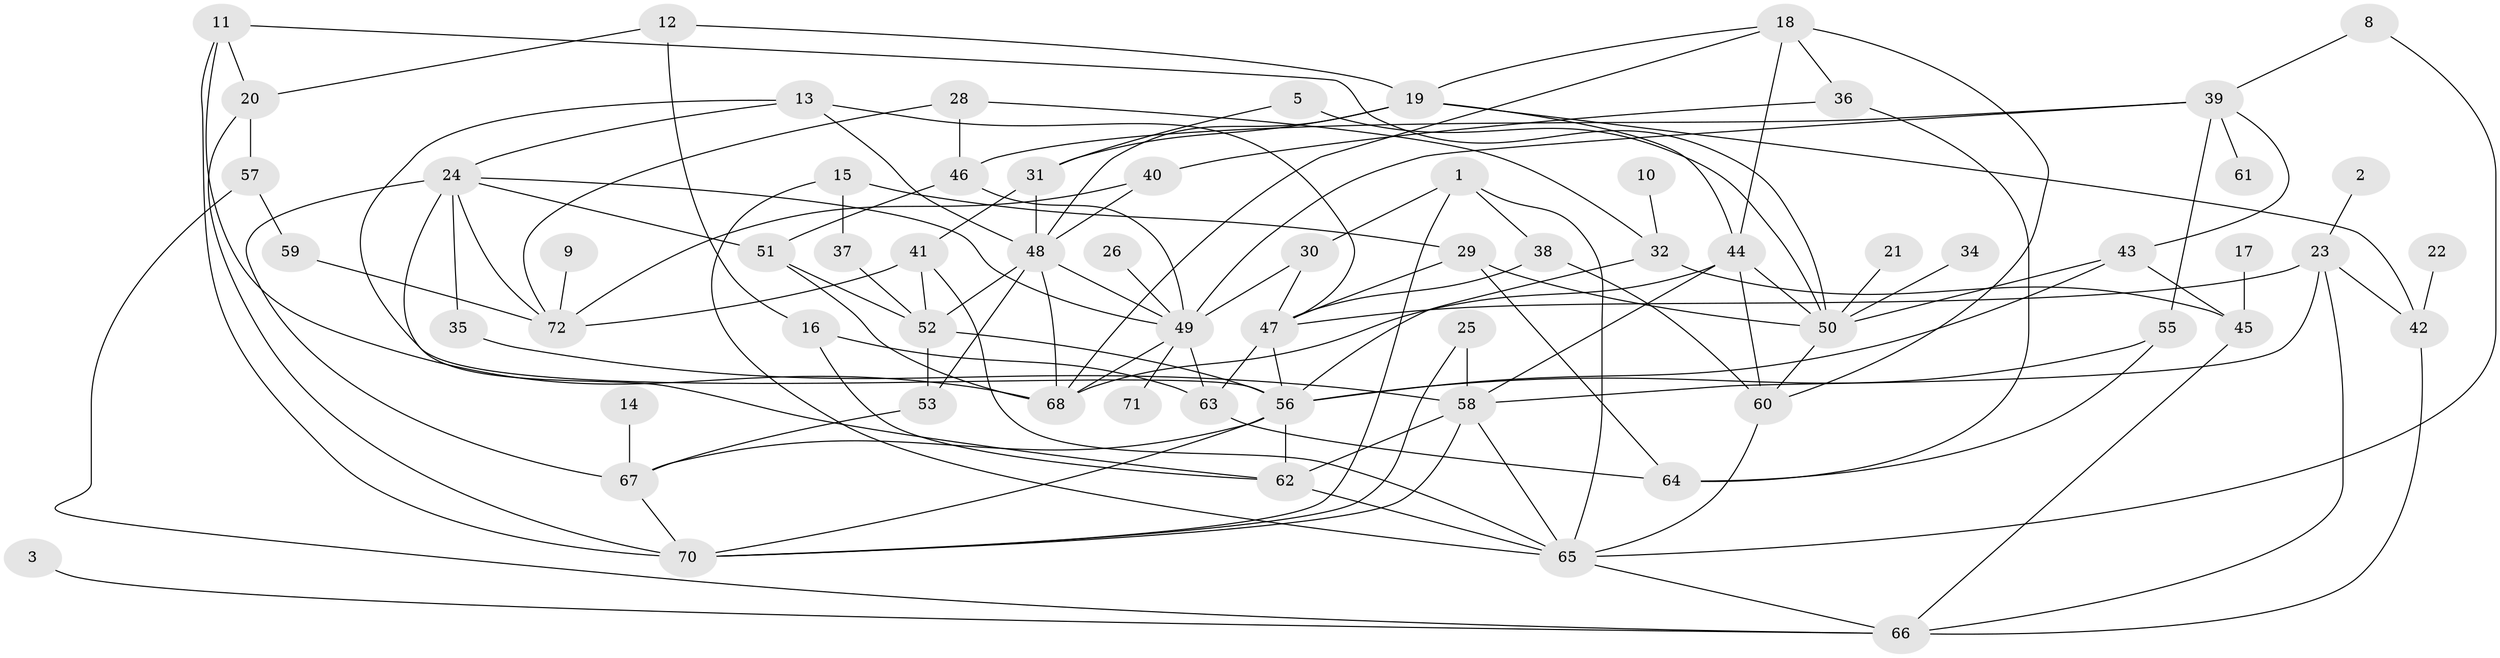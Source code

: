 // original degree distribution, {6: 0.06293706293706294, 2: 0.2727272727272727, 1: 0.13286713286713286, 3: 0.25874125874125875, 4: 0.1258741258741259, 5: 0.0979020979020979, 0: 0.04895104895104895}
// Generated by graph-tools (version 1.1) at 2025/49/03/09/25 03:49:07]
// undirected, 65 vertices, 127 edges
graph export_dot {
graph [start="1"]
  node [color=gray90,style=filled];
  1;
  2;
  3;
  5;
  8;
  9;
  10;
  11;
  12;
  13;
  14;
  15;
  16;
  17;
  18;
  19;
  20;
  21;
  22;
  23;
  24;
  25;
  26;
  28;
  29;
  30;
  31;
  32;
  34;
  35;
  36;
  37;
  38;
  39;
  40;
  41;
  42;
  43;
  44;
  45;
  46;
  47;
  48;
  49;
  50;
  51;
  52;
  53;
  55;
  56;
  57;
  58;
  59;
  60;
  61;
  62;
  63;
  64;
  65;
  66;
  67;
  68;
  70;
  71;
  72;
  1 -- 30 [weight=1.0];
  1 -- 38 [weight=1.0];
  1 -- 65 [weight=1.0];
  1 -- 70 [weight=1.0];
  2 -- 23 [weight=1.0];
  3 -- 66 [weight=1.0];
  5 -- 31 [weight=1.0];
  5 -- 50 [weight=1.0];
  8 -- 39 [weight=1.0];
  8 -- 65 [weight=1.0];
  9 -- 72 [weight=1.0];
  10 -- 32 [weight=1.0];
  11 -- 20 [weight=1.0];
  11 -- 50 [weight=1.0];
  11 -- 68 [weight=1.0];
  11 -- 70 [weight=1.0];
  12 -- 16 [weight=1.0];
  12 -- 19 [weight=1.0];
  12 -- 20 [weight=1.0];
  13 -- 24 [weight=1.0];
  13 -- 47 [weight=1.0];
  13 -- 48 [weight=1.0];
  13 -- 56 [weight=1.0];
  14 -- 67 [weight=1.0];
  15 -- 29 [weight=1.0];
  15 -- 37 [weight=1.0];
  15 -- 65 [weight=1.0];
  16 -- 62 [weight=1.0];
  16 -- 63 [weight=1.0];
  17 -- 45 [weight=1.0];
  18 -- 19 [weight=1.0];
  18 -- 36 [weight=1.0];
  18 -- 44 [weight=1.0];
  18 -- 60 [weight=1.0];
  18 -- 68 [weight=1.0];
  19 -- 31 [weight=1.0];
  19 -- 42 [weight=1.0];
  19 -- 44 [weight=1.0];
  19 -- 48 [weight=1.0];
  20 -- 57 [weight=1.0];
  20 -- 70 [weight=1.0];
  21 -- 50 [weight=1.0];
  22 -- 42 [weight=1.0];
  23 -- 42 [weight=1.0];
  23 -- 47 [weight=1.0];
  23 -- 58 [weight=1.0];
  23 -- 66 [weight=1.0];
  24 -- 35 [weight=1.0];
  24 -- 49 [weight=1.0];
  24 -- 51 [weight=1.0];
  24 -- 62 [weight=1.0];
  24 -- 67 [weight=1.0];
  24 -- 72 [weight=1.0];
  25 -- 58 [weight=1.0];
  25 -- 70 [weight=1.0];
  26 -- 49 [weight=1.0];
  28 -- 32 [weight=1.0];
  28 -- 46 [weight=1.0];
  28 -- 72 [weight=1.0];
  29 -- 47 [weight=1.0];
  29 -- 50 [weight=1.0];
  29 -- 64 [weight=1.0];
  30 -- 47 [weight=1.0];
  30 -- 49 [weight=1.0];
  31 -- 41 [weight=1.0];
  31 -- 48 [weight=1.0];
  32 -- 45 [weight=1.0];
  32 -- 56 [weight=1.0];
  34 -- 50 [weight=1.0];
  35 -- 58 [weight=1.0];
  36 -- 40 [weight=1.0];
  36 -- 64 [weight=1.0];
  37 -- 52 [weight=1.0];
  38 -- 47 [weight=1.0];
  38 -- 60 [weight=1.0];
  39 -- 43 [weight=1.0];
  39 -- 46 [weight=1.0];
  39 -- 49 [weight=1.0];
  39 -- 55 [weight=1.0];
  39 -- 61 [weight=1.0];
  40 -- 48 [weight=1.0];
  40 -- 72 [weight=1.0];
  41 -- 52 [weight=1.0];
  41 -- 65 [weight=1.0];
  41 -- 72 [weight=1.0];
  42 -- 66 [weight=1.0];
  43 -- 45 [weight=1.0];
  43 -- 50 [weight=1.0];
  43 -- 56 [weight=1.0];
  44 -- 50 [weight=1.0];
  44 -- 58 [weight=1.0];
  44 -- 60 [weight=1.0];
  44 -- 68 [weight=1.0];
  45 -- 66 [weight=1.0];
  46 -- 49 [weight=1.0];
  46 -- 51 [weight=1.0];
  47 -- 56 [weight=2.0];
  47 -- 63 [weight=1.0];
  48 -- 49 [weight=1.0];
  48 -- 52 [weight=1.0];
  48 -- 53 [weight=1.0];
  48 -- 68 [weight=1.0];
  49 -- 63 [weight=1.0];
  49 -- 68 [weight=1.0];
  49 -- 71 [weight=1.0];
  50 -- 60 [weight=1.0];
  51 -- 52 [weight=1.0];
  51 -- 68 [weight=1.0];
  52 -- 53 [weight=1.0];
  52 -- 56 [weight=1.0];
  53 -- 67 [weight=1.0];
  55 -- 56 [weight=1.0];
  55 -- 64 [weight=1.0];
  56 -- 62 [weight=1.0];
  56 -- 67 [weight=1.0];
  56 -- 70 [weight=1.0];
  57 -- 59 [weight=1.0];
  57 -- 66 [weight=1.0];
  58 -- 62 [weight=1.0];
  58 -- 65 [weight=1.0];
  58 -- 70 [weight=1.0];
  59 -- 72 [weight=1.0];
  60 -- 65 [weight=1.0];
  62 -- 65 [weight=1.0];
  63 -- 64 [weight=1.0];
  65 -- 66 [weight=1.0];
  67 -- 70 [weight=1.0];
}

